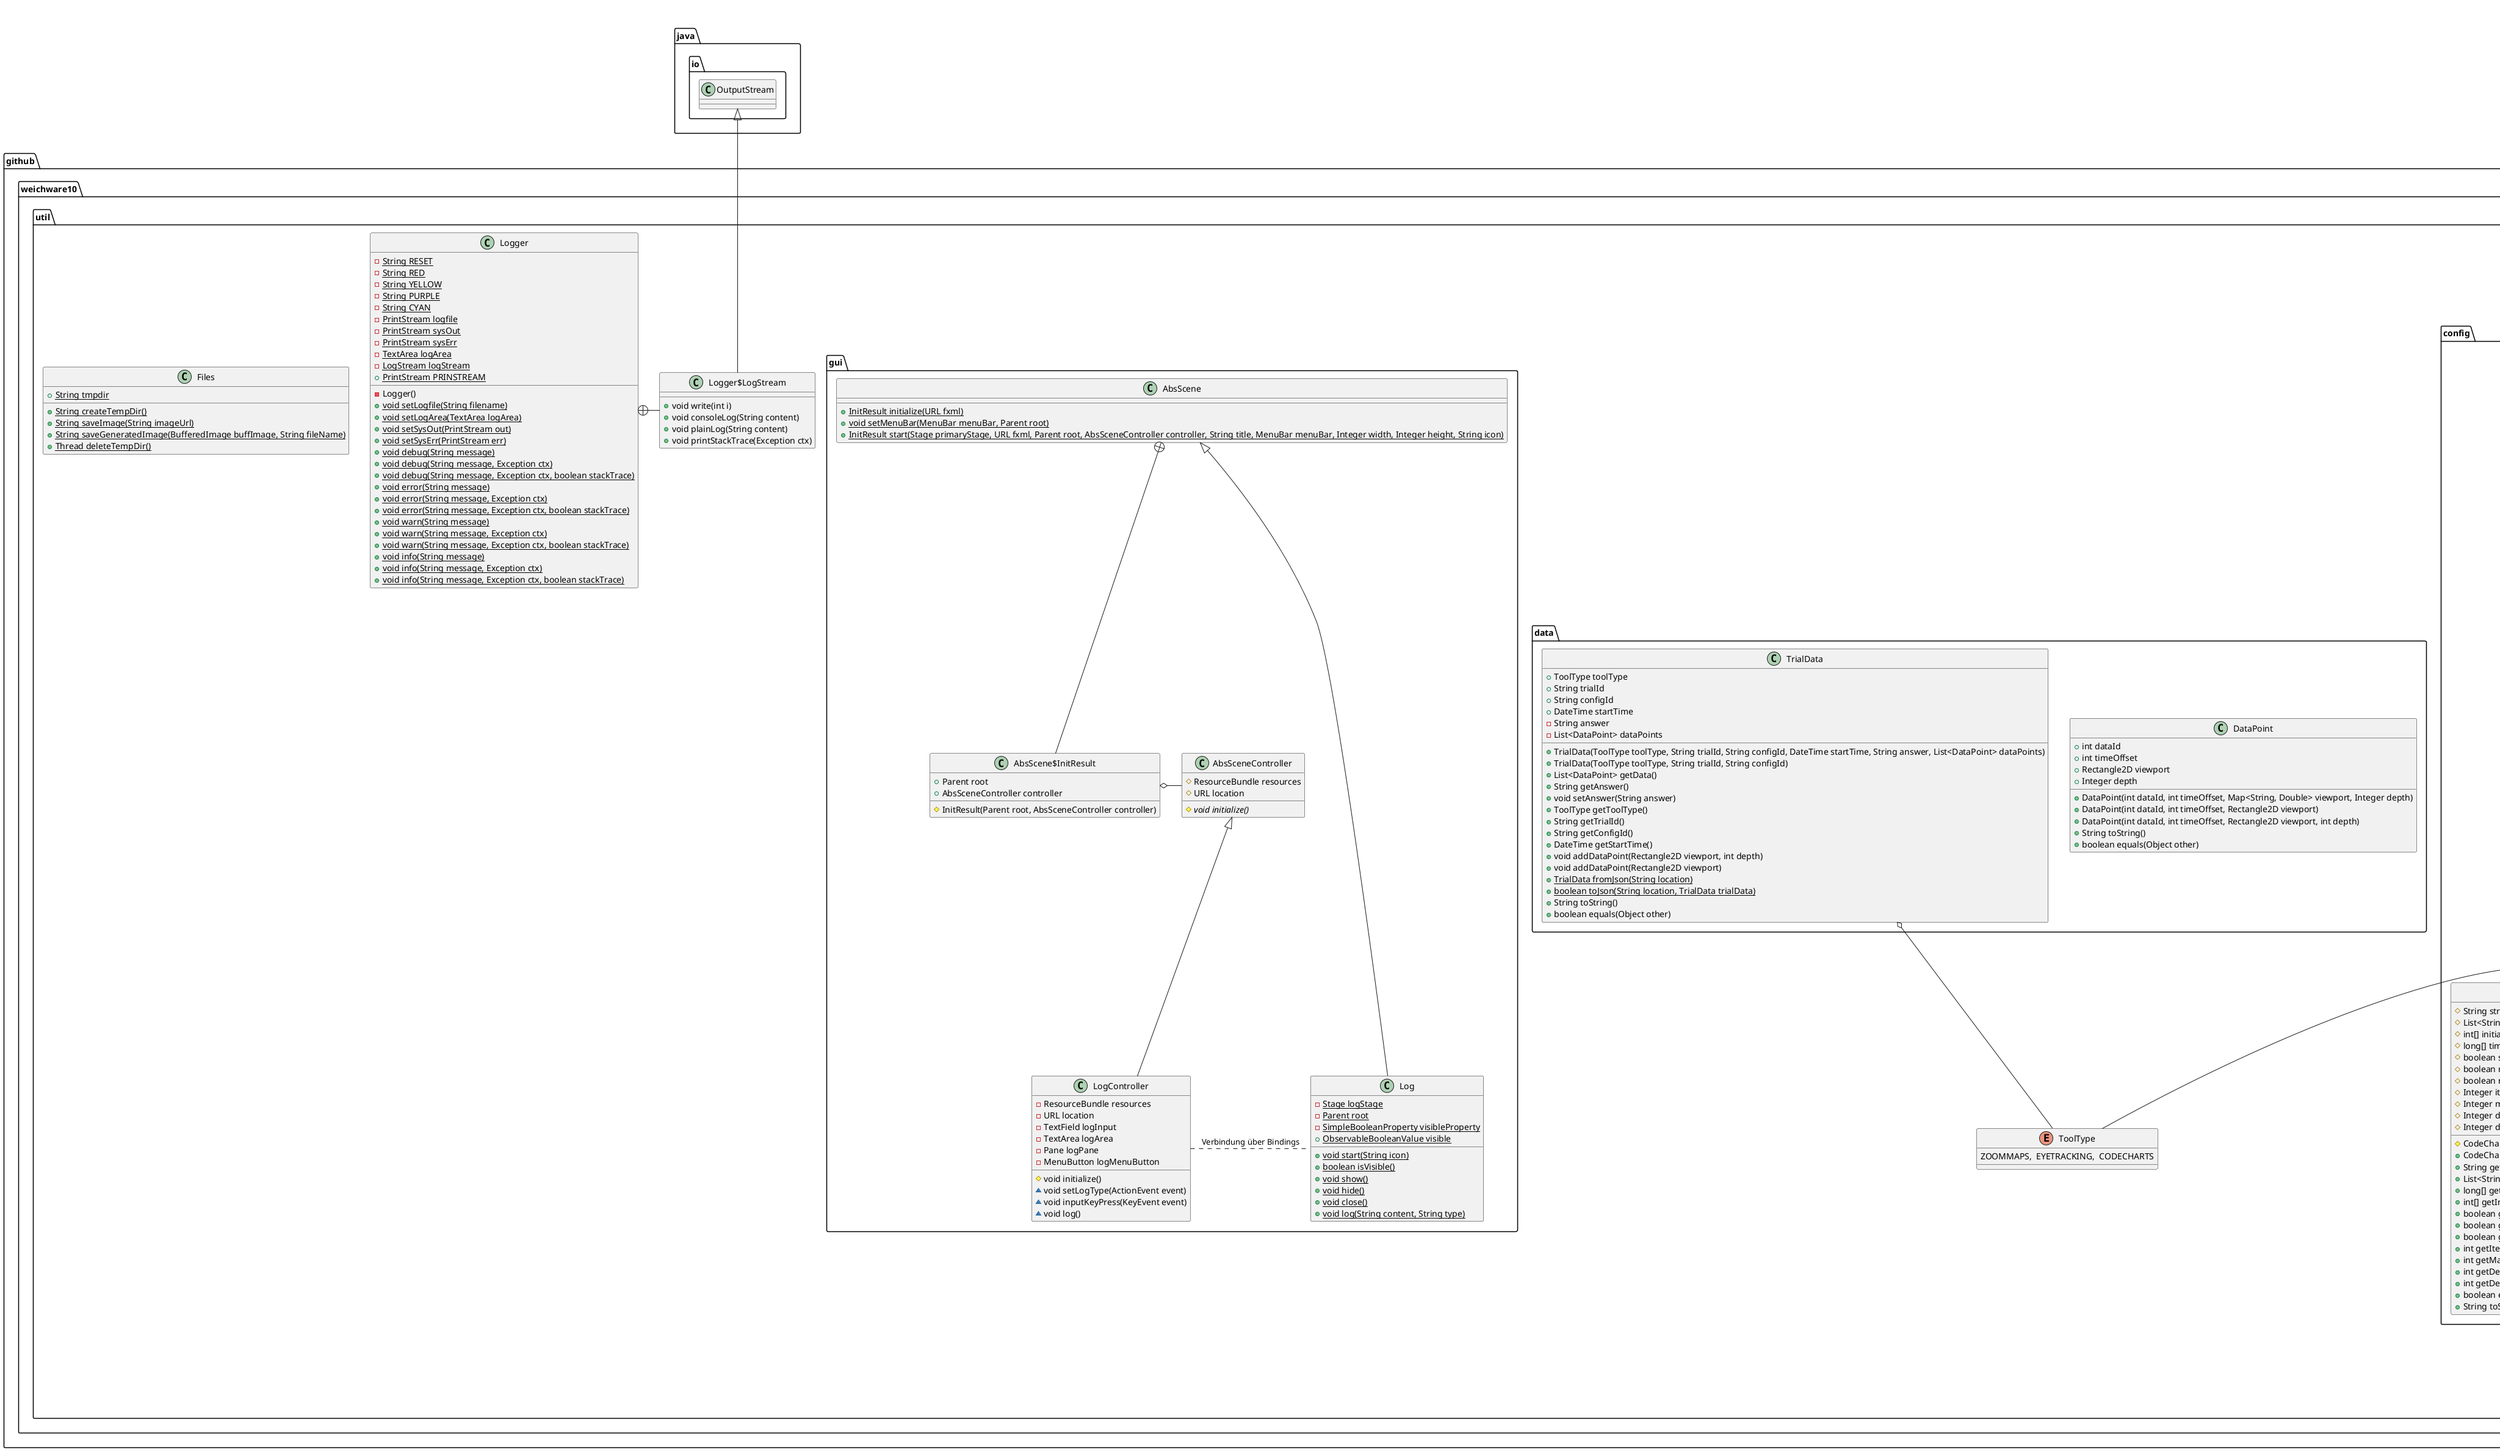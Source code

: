 @startuml github.weichware10.util
title github.weichware10.util

package github.weichware10.util {

    ' -=- classes (github.weichware10.util) -=-
    class github.weichware10.util.Files {
        ' --- values (github.weichware10.util.Files) ---

        ' --- fields (github.weichware10.util.Files) ---
        {static}+ String tmpdir

        ' --- methods (github.weichware10.util.Files) ---
        {static}+ String createTempDir()
        {static}+ String saveImage(String imageUrl)
        {static}+ String saveGeneratedImage(BufferedImage buffImage, String fileName)
        {static}+ Thread deleteTempDir()
    }

    class github.weichware10.util.Logger {
        ' --- values (github.weichware10.util.Logger) ---

        ' --- fields (github.weichware10.util.Logger) ---
        {static}- String RESET
        {static}- String RED
        {static}- String YELLOW
        {static}- String PURPLE
        {static}- String CYAN
        {static}- PrintStream logfile
        {static}- PrintStream sysOut
        {static}- PrintStream sysErr
        {static}- TextArea logArea
        {static}- LogStream logStream
        {static}+ PrintStream PRINSTREAM

        ' --- methods (github.weichware10.util.Logger) ---
        -  Logger()
        {static}+ void setLogfile(String filename)
        {static}+ void setLogArea(TextArea logArea)
        {static}+ void setSysOut(PrintStream out)
        {static}+ void setSysErr(PrintStream err)
        {static}+ void debug(String message)
        {static}+ void debug(String message, Exception ctx)
        {static}+ void debug(String message, Exception ctx, boolean stackTrace)
        {static}+ void error(String message)
        {static}+ void error(String message, Exception ctx)
        {static}+ void error(String message, Exception ctx, boolean stackTrace)
        {static}+ void warn(String message)
        {static}+ void warn(String message, Exception ctx)
        {static}+ void warn(String message, Exception ctx, boolean stackTrace)
        {static}+ void info(String message)
        {static}+ void info(String message, Exception ctx)
        {static}+ void info(String message, Exception ctx, boolean stackTrace)
    }
    class github.weichware10.util.Logger$LogStream {
        ' --- values (github.weichware10.util.Logger$LogStream) ---

        ' --- methods (github.weichware10.util.Logger$LogStream) ---
        + void write(int i)
        + void consoleLog(String content)
        + void plainLog(String content)
        + void printStackTrace(Exception ctx)
    }
    github.weichware10.util.Logger +-r- github.weichware10.util.Logger$LogStream

    enum github.weichware10.util.ToolType {
        ' --- values (github.weichware10.util.ToolType) ---
         ZOOMMAPS,  EYETRACKING,  CODECHARTS

    }

    ' === packages (github.weichware10.util) ===
    package github.weichware10.util.config {

        ' -=- classes (github.weichware10.util.config) -=-
        class github.weichware10.util.config.CodeChartsConfiguration {
            ' --- values (github.weichware10.util.config.CodeChartsConfiguration) ---

            ' --- fields (github.weichware10.util.config.CodeChartsConfiguration) ---
            # String stringId
            # List<String> strings
            # int[] initialSize
            # long[] timings
            # boolean showGrid
            # boolean relativeSize
            # boolean randomized
            # Integer iterations
            # Integer maxDepth
            # Integer defaultHorizontal
            # Integer defaultVertical

            ' --- methods (github.weichware10.util.config.CodeChartsConfiguration) ---
            #  CodeChartsConfiguration()
            +  CodeChartsConfiguration(String stringId, List<String> strings, int[] initialSize, long[] timings, boolean showGrid, boolean relativeSize, boolean randomized, int maxDepth, int iterations, int defaultHorizontal, int defaultVertical)
            + String getStringId()
            + List<String> getStrings()
            + long[] getTimings()
            + int[] getInitialSize()
            + boolean getShowGrid()
            + boolean getRelativeSize()
            + boolean getRandomized()
            + int getIterations()
            + int getMaxDepth()
            + int getDefaultHorizontal()
            + int getDefaultVertical()
            + boolean equals(Object obj)
            + String toString()
        }

        class github.weichware10.util.config.ConfigClient {
            ' --- values (github.weichware10.util.config.ConfigClient) ---

            ' --- fields (github.weichware10.util.config.ConfigClient) ---
            # Configuration configuration
            - DataBaseClient dataBaseClient

            ' --- methods (github.weichware10.util.config.ConfigClient) ---
            +  ConfigClient(DataBaseClient dataBaseClient)
            + Configuration getConfig()
            + boolean writeToJson(String location)
            + boolean loadFromJson(String location)
            + boolean loadFromDataBase(String trialId)
            + String writeToDataBase()
        }

        class github.weichware10.util.config.ConfigLoader {
            ' --- values (github.weichware10.util.config.ConfigLoader) ---

            ' --- methods (github.weichware10.util.config.ConfigLoader) ---
            -  ConfigLoader()
            {static}+ Configuration fromJson(String location)
            {static}+ Configuration fromDataBase(String trialId, DataBaseClient dataBaseClient)
        }

        class github.weichware10.util.config.Configuration {
            ' --- values (github.weichware10.util.config.Configuration) ---

            ' --- fields (github.weichware10.util.config.Configuration) ---
            # ToolType toolType
            # String trialId
            # String configId
            # String question
            # String intro
            # String outro
            # String imageUrl
            # boolean tutorial
            # CodeChartsConfiguration codeChartsConfiguration
            # ZoomMapsConfiguration zoomMapsConfiguration

            ' --- methods (github.weichware10.util.config.Configuration) ---
            #  Configuration()
            +  Configuration(String configId, String question, String imageUrl, String intro, String outro, boolean tutorial, CodeChartsConfiguration codeChartsConfiguration)
            +  Configuration(String configId, String question, String imageUrl, String intro, String outro, boolean tutorial, ZoomMapsConfiguration zoomMapsConfiguration)
            + ToolType getToolType()
            + String getImageUrl()
            + String getQuestion()
            + String getIntro()
            + String getOutro()
            + boolean getTutorial()
            + String getConfigId()
            + String getTrialId()
            + CodeChartsConfiguration getCodeChartsConfiguration()
            + ZoomMapsConfiguration getZoomMapsConfiguration()
            + boolean equals(Object obj)
            + String toString()
        }

        class github.weichware10.util.config.ConfigWriter {
            ' --- values (github.weichware10.util.config.ConfigWriter) ---

            ' --- methods (github.weichware10.util.config.ConfigWriter) ---
            -  ConfigWriter()
            {static}+ boolean toJson(String location, Configuration configuration)
            {static}+ String toDataBase(Configuration configuration, DataBaseClient dataBaseClient)
        }

        class github.weichware10.util.config.EyeTrackingConfiguration {
            ' --- values (github.weichware10.util.config.EyeTrackingConfiguration) ---

            ' --- fields (github.weichware10.util.config.EyeTrackingConfiguration) ---
            # float pollIntervall

            ' --- methods (github.weichware10.util.config.EyeTrackingConfiguration) ---
            + float getPollIntervall()
            + boolean equals(Object obj)
            + String toString()
        }

        class github.weichware10.util.config.ZoomMapsConfiguration {
            ' --- values (github.weichware10.util.config.ZoomMapsConfiguration) ---

            ' --- fields (github.weichware10.util.config.ZoomMapsConfiguration) ---
            # double speed
            # double imageViewWidth
            # double imageViewHeight

            ' --- methods (github.weichware10.util.config.ZoomMapsConfiguration) ---
            +  ZoomMapsConfiguration()
            +  ZoomMapsConfiguration(double speed, double imageViewWidth, double imageViewHeight)
            + double getSpeed()
            + double getImageViewWidth()
            + double getImageViewHeight()
            + boolean equals(Object obj)
            + String toString()
        }

    }

    package github.weichware10.util.data {

        ' -=- classes (github.weichware10.util.data) -=-
        class github.weichware10.util.data.DataPoint {
            ' --- values (github.weichware10.util.data.DataPoint) ---

            ' --- fields (github.weichware10.util.data.DataPoint) ---
            + int dataId
            + int timeOffset
            + Rectangle2D viewport
            + Integer depth

            ' --- methods (github.weichware10.util.data.DataPoint) ---
            +  DataPoint(int dataId, int timeOffset, Map<String, Double> viewport, Integer depth)
            +  DataPoint(int dataId, int timeOffset, Rectangle2D viewport)
            +  DataPoint(int dataId, int timeOffset, Rectangle2D viewport, int depth)
            + String toString()
            + boolean equals(Object other)
        }

        class github.weichware10.util.data.TrialData {
            ' --- values (github.weichware10.util.data.TrialData) ---

            ' --- fields (github.weichware10.util.data.TrialData) ---
            + ToolType toolType
            + String trialId
            + String configId
            + DateTime startTime
            - String answer
            - List<DataPoint> dataPoints

            ' --- methods (github.weichware10.util.data.TrialData) ---
            +  TrialData(ToolType toolType, String trialId, String configId, DateTime startTime, String answer, List<DataPoint> dataPoints)
            +  TrialData(ToolType toolType, String trialId, String configId)
            + List<DataPoint> getData()
            + String getAnswer()
            + void setAnswer(String answer)
            + ToolType getToolType()
            + String getTrialId()
            + String getConfigId()
            + DateTime getStartTime()
            + void addDataPoint(Rectangle2D viewport, int depth)
            + void addDataPoint(Rectangle2D viewport)
            {static}+ TrialData fromJson(String location)
            {static}+ boolean toJson(String location, TrialData trialData)
            + String toString()
            + boolean equals(Object other)
        }

    }

    package github.weichware10.util.db {

        ' -=- classes (github.weichware10.util.db) -=-
        class github.weichware10.util.db.Configurations {
            ' --- values (github.weichware10.util.db.Configurations) ---

            ' --- fields (github.weichware10.util.db.Configurations) ---
            - DataBaseClient dataBaseClient

            ' --- methods (github.weichware10.util.db.Configurations) ---
            #  Configurations(DataBaseClient dataBaseClient)
            + Configuration get(String configId)
            + String set(Configuration configuration)
            + boolean getAvailability(String configId)
        }

        class github.weichware10.util.db.DataBaseClient {
            ' --- values (github.weichware10.util.db.DataBaseClient) ---

            ' --- fields (github.weichware10.util.db.DataBaseClient) ---
            # String url
            # Properties props
            # String schema
            + Configurations configurations
            + Trials trials
            + Datapoints datapoints
            + Strings strings
            + Permissions permissions

            ' --- methods (github.weichware10.util.db.DataBaseClient) ---
            +  DataBaseClient(String url, String user, String password, String schema)
            - boolean tableExists(String table)
        }

        class github.weichware10.util.db.Datapoints {
            ' --- values (github.weichware10.util.db.Datapoints) ---

            ' --- fields (github.weichware10.util.db.Datapoints) ---
            - DataBaseClient dataBaseClient

            ' --- methods (github.weichware10.util.db.Datapoints) ---
            #  Datapoints(DataBaseClient dataBaseClient)
            + List<DataPoint> get(String trialId)
            + void set(List<DataPoint> dataPoints, String trialId)
        }

        enum github.weichware10.util.db.Permission {
            ' --- values (github.weichware10.util.db.Permission) ---
             SELECT,  UPDATE,  INSERT,  DELETE

        }

        class github.weichware10.util.db.Permissions {
            ' --- values (github.weichware10.util.db.Permissions) ---

            ' --- fields (github.weichware10.util.db.Permissions) ---
            {static}+ Permission SELECT
            {static}+ Permission UPDATE
            {static}+ Permission INSERT
            {static}+ Permission DELETE
            + Set<Permission> configurations
            + Set<Permission> trials
            + Set<Permission> datapoints
            + Set<Permission> strings
            + boolean isSubject
            + boolean isSpectator
            + boolean isAuthor
            + boolean isAdmin
            - DataBaseClient dataBaseClient

            ' --- methods (github.weichware10.util.db.Permissions) ---
            +  Permissions(DataBaseClient dataBaseClient)
            - Set<Permission> getPermissions(String table)
            + boolean satisfies(Collection<Permission> configurationsPermissions, Collection<Permission> trialsPermissions, Collection<Permission> datapointsPermissions, Collection<Permission> stringsPermissions)
            - boolean permissionsSatisfies(Collection<Permission> desired, Collection<Permission> actual)
            - boolean satisfiesAdmin()
            - boolean satisfiesAuthor()
            - boolean satisfiesSpectator()
            - boolean satisfiesSubject()
        }

        class github.weichware10.util.db.Strings {
            ' --- values (github.weichware10.util.db.Strings) ---

            ' --- fields (github.weichware10.util.db.Strings) ---
            - DataBaseClient dataBaseClient

            ' --- methods (github.weichware10.util.db.Strings) ---
            #  Strings(DataBaseClient dataBaseClient)
            + Integer sizeOf(String stringId)
            + List<String> get(String stringId)
            + void set(String stringId, List<String> strings)
        }

        class github.weichware10.util.db.Trials {
            ' --- values (github.weichware10.util.db.Trials) ---

            ' --- fields (github.weichware10.util.db.Trials) ---
            - DataBaseClient dataBaseClient

            ' --- methods (github.weichware10.util.db.Trials) ---
            #  Trials(DataBaseClient dataBaseClient)
            + String getConfigId(String trialId)
            + TrialData getTrial(String trialId)
            + boolean set(TrialData trialData)
            + boolean getAvailability(String trialId)
            + List<String> add(String configId, int amount)
            + List<TrialData> getList(String configId, ToolType toolType, DateTime minTime, DateTime maxTime, int amount)
        }

        class github.weichware10.util.db.Util {
            ' --- values (github.weichware10.util.db.Util) ---

            ' --- methods (github.weichware10.util.db.Util) ---
            {static}# String generateId(String prefix, int length)
            {static}# void closeQuietly(Connection conn)
            {static}# void closeQuietly(Statement st)
            {static}# void closeQuietly(PreparedStatement pst)
            {static}# void closeQuietly(ResultSet rs)
        }

    }

    package github.weichware10.util.gui {

        ' -=- classes (github.weichware10.util.gui) -=-
        class github.weichware10.util.gui.AbsScene {
            ' --- values (github.weichware10.util.gui.AbsScene) ---

            ' --- methods (github.weichware10.util.gui.AbsScene) ---
            {static}+ InitResult initialize(URL fxml)
            {static}+ void setMenuBar(MenuBar menuBar, Parent root)
            {static}+ InitResult start(Stage primaryStage, URL fxml, Parent root, AbsSceneController controller, String title, MenuBar menuBar, Integer width, Integer height, String icon)
        }
        class github.weichware10.util.gui.AbsScene$InitResult {
            ' --- values (github.weichware10.util.gui.AbsScene$InitResult) ---

            ' --- fields (github.weichware10.util.gui.AbsScene$InitResult) ---
            + Parent root
            + AbsSceneController controller

            ' --- methods (github.weichware10.util.gui.AbsScene$InitResult) ---
            #  InitResult(Parent root, AbsSceneController controller)
        }
        github.weichware10.util.gui.AbsScene +-- github.weichware10.util.gui.AbsScene$InitResult

        class github.weichware10.util.gui.AbsSceneController {
            ' --- values (github.weichware10.util.gui.AbsSceneController) ---

            ' --- fields (github.weichware10.util.gui.AbsSceneController) ---
            # ResourceBundle resources
            # URL location

            ' --- methods (github.weichware10.util.gui.AbsSceneController) ---
            {abstract}# void initialize()
        }

        class github.weichware10.util.gui.Log {
            ' --- values (github.weichware10.util.gui.Log) ---

            ' --- fields (github.weichware10.util.gui.Log) ---
            {static}- Stage logStage
            {static}- Parent root
            {static}- SimpleBooleanProperty visibleProperty
            {static}+ ObservableBooleanValue visible

            ' --- methods (github.weichware10.util.gui.Log) ---
            {static}+ void start(String icon)
            {static}+ boolean isVisible()
            {static}+ void show()
            {static}+ void hide()
            {static}+ void close()
            {static}+ void log(String content, String type)
        }

        class github.weichware10.util.gui.LogController {
            ' --- values (github.weichware10.util.gui.LogController) ---

            ' --- fields (github.weichware10.util.gui.LogController) ---
            - ResourceBundle resources
            - URL location
            - TextField logInput
            - TextArea logArea
            - Pane logPane
            - MenuButton logMenuButton

            ' --- methods (github.weichware10.util.gui.LogController) ---
            # void initialize()
            ~ void setLogType(ActionEvent event)
            ~ void inputKeyPress(KeyEvent event)
            ~ void log()
        }

    }
}

' autogenerated field links, may be faulty.
github.weichware10.util.config.ConfigClient o-- github.weichware10.util.config.Configuration
github.weichware10.util.config.ConfigClient o-- github.weichware10.util.db.DataBaseClient
github.weichware10.util.config.Configuration o-- github.weichware10.util.ToolType
github.weichware10.util.config.Configuration o-- github.weichware10.util.config.CodeChartsConfiguration
github.weichware10.util.config.Configuration o-- github.weichware10.util.config.ZoomMapsConfiguration
github.weichware10.util.data.TrialData o-- github.weichware10.util.ToolType
github.weichware10.util.db.DataBaseClient o-- github.weichware10.util.db.Configurations
github.weichware10.util.db.DataBaseClient o-- github.weichware10.util.db.Trials
github.weichware10.util.db.DataBaseClient o-- github.weichware10.util.db.Datapoints
github.weichware10.util.db.DataBaseClient o-- github.weichware10.util.db.Strings
github.weichware10.util.db.DataBaseClient o-- github.weichware10.util.db.Permissions
github.weichware10.util.db.Permissions o-- github.weichware10.util.db.Permission
github.weichware10.util.gui.AbsScene$InitResult o-r- github.weichware10.util.gui.AbsSceneController

' autogenerated inheritances, may be faulty.
class java.io.OutputStream
java.io.OutputStream <|-- github.weichware10.util.Logger$LogStream
github.weichware10.util.gui.AbsScene <|-- github.weichware10.util.gui.Log
github.weichware10.util.gui.AbsSceneController <|-- github.weichware10.util.gui.LogController

github.weichware10.util.gui.Log .l. github.weichware10.util.gui.LogController : Verbindung über Bindings

@enduml

